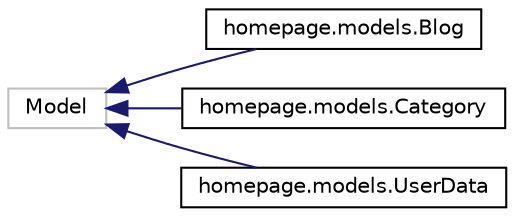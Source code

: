 digraph "Graphical Class Hierarchy"
{
  edge [fontname="Helvetica",fontsize="10",labelfontname="Helvetica",labelfontsize="10"];
  node [fontname="Helvetica",fontsize="10",shape=record];
  rankdir="LR";
  Node2 [label="Model",height=0.2,width=0.4,color="grey75", fillcolor="white", style="filled"];
  Node2 -> Node0 [dir="back",color="midnightblue",fontsize="10",style="solid",fontname="Helvetica"];
  Node0 [label="homepage.models.Blog",height=0.2,width=0.4,color="black", fillcolor="white", style="filled",URL="$classhomepage_1_1models_1_1Blog.html"];
  Node2 -> Node4 [dir="back",color="midnightblue",fontsize="10",style="solid",fontname="Helvetica"];
  Node4 [label="homepage.models.Category",height=0.2,width=0.4,color="black", fillcolor="white", style="filled",URL="$classhomepage_1_1models_1_1Category.html"];
  Node2 -> Node5 [dir="back",color="midnightblue",fontsize="10",style="solid",fontname="Helvetica"];
  Node5 [label="homepage.models.UserData",height=0.2,width=0.4,color="black", fillcolor="white", style="filled",URL="$classhomepage_1_1models_1_1UserData.html"];
}
